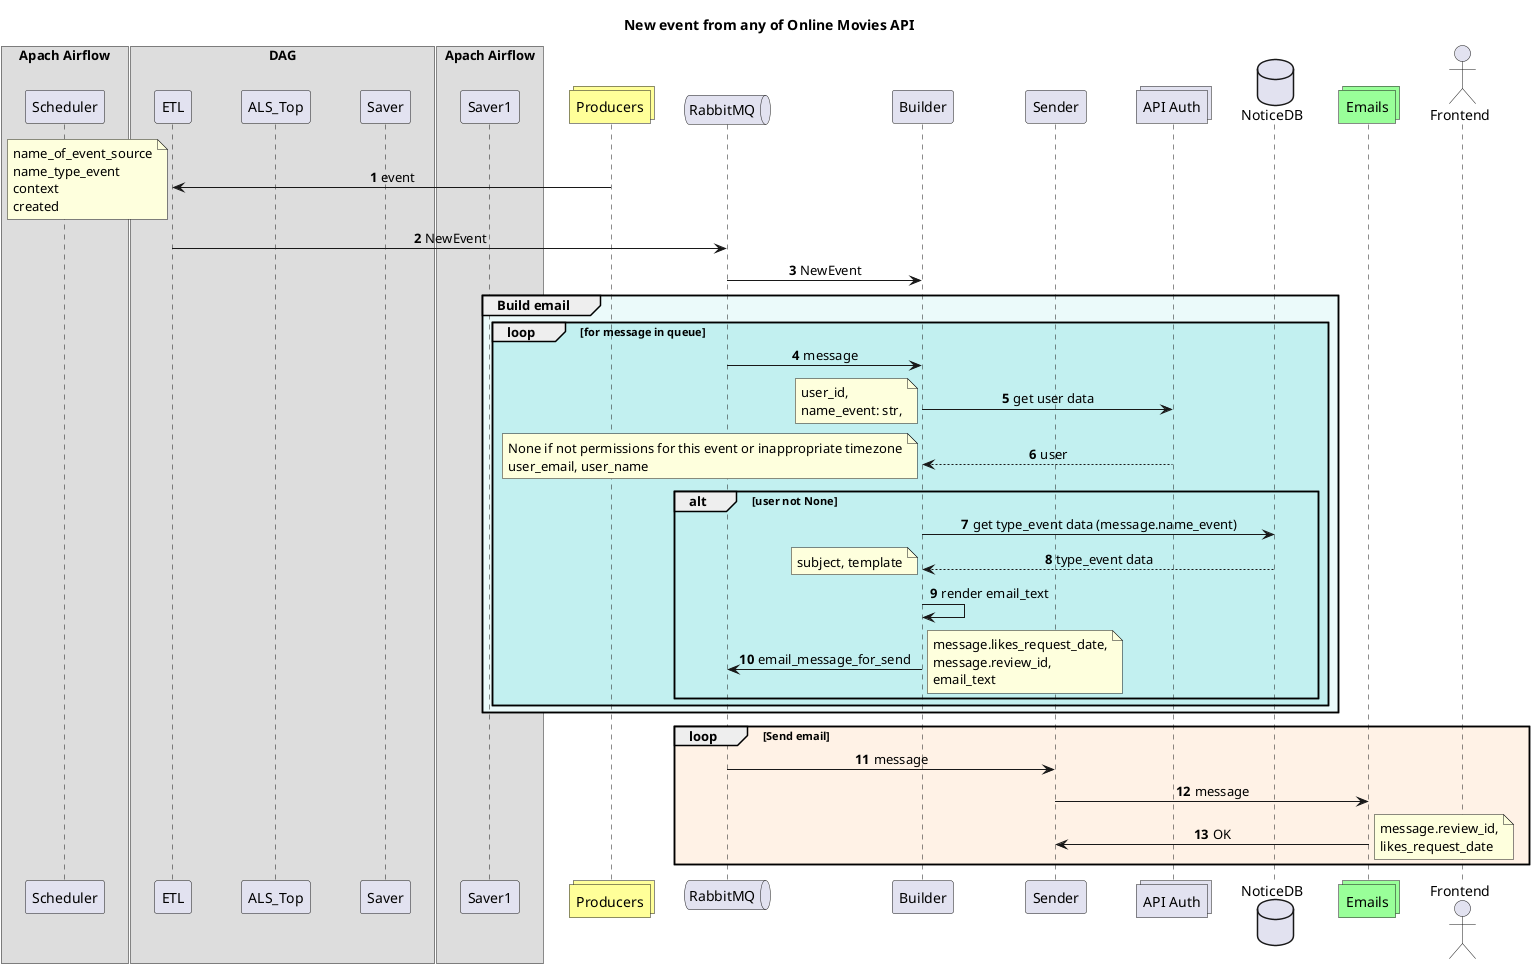 @startuml
autonumber
skinparam sequence {
	ParticipantPadding 20
	MessageAlign center
}

title New event from any of Online Movies API

box Apach Airflow
participant Scheduler as sch order 10
box DAG
participant ETL as api_n order 20
participant ALS_Top as als order 30
participant Saver as sv order 35
end box
participant Saver1 as sv1 order 36
end box
collections Producers as api_p order 40 #FFFF99
queue RabbitMQ as q order 50
participant Builder as b order 55
participant Sender as s order 60
collections "API Auth" as api_a order 70
database NoticeDB as db order 80
collections Emails as em order 90 #99FF99
actor Frontend as frn order 100

api_p -> api_n: event
note left
name_of_event_source
name_type_event
context
created
end note
api_n -> q: NewEvent
q -> b: NewEvent

group #ebfafa Build email
loop #c2f0f0 for message in queue
q -> b: message
b -> api_a: get user data
note left
user_id,
name_event: str,
end note
return user
note left
None if not permissions for this event or inappropriate timezone
user_email, user_name
end note
alt #c2f0f0 user not None
b -> db: get type_event data (message.name_event)
return type_event data
note left
subject, template
end note
b -> b: render email_text
b -> q: email_message_for_send
note right
message.likes_request_date,
message.review_id,
email_text
end note
end alt
end loop
end group

loop #fff2e6 Send email
q -> s: message
s -> em: message
em -> s: OK
note right
message.review_id,
likes_request_date
end note
end loop

@enduml
